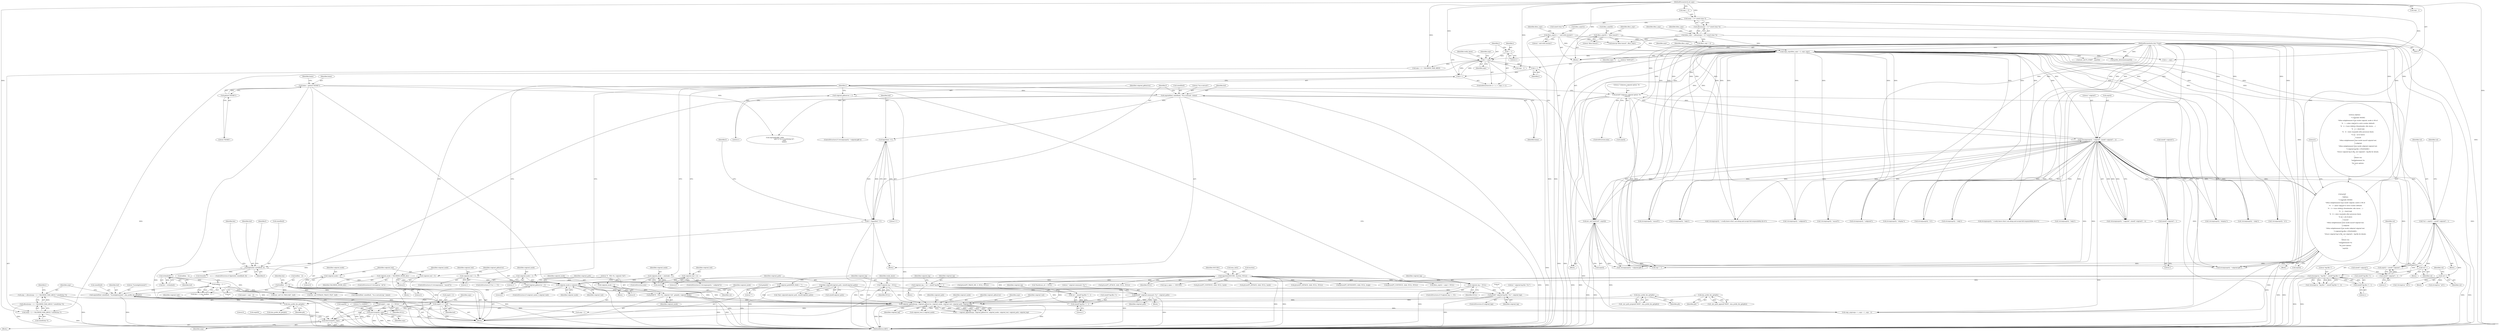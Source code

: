 digraph "0_enlightment_bb4a21e98656fe2c7d98ba2163e6defe9a630e2b@API" {
"1000619" [label="(Call,execv(args[0], args))"];
"1000587" [label="(Call,args[i++] = buf)"];
"1000523" [label="(Call,buf[len - 1] == '\n')"];
"1000516" [label="(Call,strlen(buf))"];
"1000507" [label="(Call,fgets(buf, sizeof(buf), f))"];
"1000498" [label="(Call,f = fopen(buf, \"r\"))"];
"1000500" [label="(Call,fopen(buf, \"r\"))"];
"1000492" [label="(Call,snprintf(buf, sizeof(buf), \"%s/.e-mtrack\", home))"];
"1000484" [label="(Call,home = getenv(\"HOME\"))"];
"1000486" [label="(Call,getenv(\"HOME\"))"];
"1000531" [label="(Call,buf[len - 1] = 0)"];
"1000560" [label="(Call,snprintf(buf, sizeof(buf), \"%s/enlightenment\", eina_prefix_bin_get(pfx)))"];
"1000565" [label="(Call,eina_prefix_bin_get(pfx))"];
"1000448" [label="(Call,eina_prefix_bin_get(pfx))"];
"1000443" [label="(Call,eina_prefix_bin_get(pfx))"];
"1000580" [label="(Call,valgrind_append(args, valgrind_gdbserver, valgrind_mode, valgrind_tool, valgrind_path, valgrind_log))"];
"1000567" [label="(Call,args = alloca((argc + 2 + VALGRIND_MAX_ARGS) * sizeof(char *)))"];
"1000569" [label="(Call,alloca((argc + 2 + VALGRIND_MAX_ARGS) * sizeof(char *)))"];
"1000570" [label="(Call,(argc + 2 + VALGRIND_MAX_ARGS) * sizeof(char *))"];
"1000249" [label="(Call,i < argc)"];
"1000252" [label="(Call,i++)"];
"1000369" [label="(Call,i++)"];
"1000246" [label="(Call,i = 1)"];
"1000118" [label="(MethodParameterIn,int argc)"];
"1000220" [label="(Call,copy_args(dbus_argv + 2, argv, argc))"];
"1000215" [label="(Call,dbus_argv[1] = \"--exit-with-session\")"];
"1000210" [label="(Call,dbus_argv[0] = \"dbus-launch\")"];
"1000201" [label="(Call,dbus_argv = alloca((argc + 3) * sizeof (char *)))"];
"1000203" [label="(Call,alloca((argc + 3) * sizeof (char *)))"];
"1000204" [label="(Call,(argc + 3) * sizeof (char *))"];
"1000119" [label="(MethodParameterIn,char **argv)"];
"1000131" [label="(Call,valgrind_gdbserver = 0)"];
"1000262" [label="(Call,valgrind_gdbserver = 1)"];
"1000467" [label="(Call,printf(\"E - PID=%i, valgrind=%d\", getpid(), valgrind_mode))"];
"1000464" [label="(Call,valgrind_mode = 0)"];
"1000451" [label="(Call,valgrind_mode || valgrind_tool)"];
"1000350" [label="(Call,valgrind_mode = atoi(val))"];
"1000352" [label="(Call,atoi(val))"];
"1000339" [label="(Call,val++)"];
"1000279" [label="(Call,*val = argv[i] + sizeof(\"-valgrind\") - 1)"];
"1000268" [label="(Call,strncmp(argv[i], \"-valgrind\", sizeof(\"-valgrind\") - 1))"];
"1000355" [label="(Call,printf(\"Unknown valgrind option: %s\n\", argv[i]))"];
"1000421" [label="(Call,printf\n             (\n               \"Options:\n\"\n               \"\t-valgrind[=MODE]\n\"\n               \"\t\tRun enlightenment from inside valgrind, mode is OR of:\n\"\n               \"\t\t   1 = plain valgrind to catch crashes (default)\n\"\n               \"\t\t   2 = trace children (thumbnailer, efm slaves, ...)\n\"\n               \"\t\t   4 = check leak\n\"\n               \"\t\t   8 = show reachable after processes finish.\n\"\n               \"\t\t all = all of above\n\"\n               \"\t-massif\n\"\n               \"\t\tRun enlightenment from inside massif valgrind tool.\n\"\n               \"\t-callgrind\n\"\n               \"\t\tRun enlightenment from inside callgrind valgrind tool.\n\"\n               \"\t-valgrind-log-file=<FILENAME>\n\"\n               \"\t\tSave valgrind log to file, see valgrind's --log-file for details.\n\"\n               \"\n\"\n               \"Please run:\n\"\n               \"\tenlightenment %s\n\"\n               \"for more options.\n\",\n               argv[i]))"];
"1000371" [label="(Call,env_set(\"DISPLAY\", argv[i]))"];
"1000273" [label="(Call,sizeof(\"-valgrind\") - 1)"];
"1000285" [label="(Call,sizeof(\"-valgrind\") - 1)"];
"1000346" [label="(Call,valgrind_mode = VALGRIND_MODE_ALL)"];
"1000294" [label="(Call,valgrind_mode = 1)"];
"1000123" [label="(Call,valgrind_mode = 0)"];
"1000395" [label="(Call,valgrind_tool = 2)"];
"1000127" [label="(Call,valgrind_tool = 0)"];
"1000384" [label="(Call,valgrind_tool = 1)"];
"1000138" [label="(Call,valgrind_path[PATH_MAX] = \"\")"];
"1000474" [label="(Call,printf(\" valgrind-command='%s'\", valgrind_path))"];
"1000457" [label="(Call,find_valgrind(valgrind_path, sizeof(valgrind_path)))"];
"1000329" [label="(Call,valgrind_log = NULL)"];
"1000185" [label="(Call,sigaction(SIGUSR1, &action, NULL))"];
"1000142" [label="(Call,*valgrind_log = NULL)"];
"1000479" [label="(Call,printf(\" valgrind-log-file='%s'\", valgrind_log))"];
"1000316" [label="(Call,valgrind_log = val + sizeof(\"log-file=\") - 1)"];
"1000308" [label="(Call,strncmp(val, \"log-file=\", sizeof(\"log-file=\") - 1))"];
"1000304" [label="(Call,val++)"];
"1000311" [label="(Call,sizeof(\"log-file=\") - 1)"];
"1000320" [label="(Call,sizeof(\"log-file=\") - 1)"];
"1000603" [label="(Call,args[i + argc - 1] = NULL)"];
"1000664" [label="(Call,execv(args[0], args))"];
"1000587" [label="(Call,args[i++] = buf)"];
"1000451" [label="(Call,valgrind_mode || valgrind_tool)"];
"1000670" [label="(Literal,0)"];
"1000430" [label="(Call,!strcmp(argv[i], \"-i-really-know-what-i-am-doing-and-accept-full-responsibility-for-it\"))"];
"1000604" [label="(Call,args[i + argc - 1])"];
"1000431" [label="(Call,strcmp(argv[i], \"-i-really-know-what-i-am-doing-and-accept-full-responsibility-for-it\"))"];
"1000139" [label="(Identifier,valgrind_path)"];
"1000614" [label="(Identifier,valgrind_tool)"];
"1000665" [label="(Call,args[0])"];
"1000496" [label="(Literal,\"%s/.e-mtrack\")"];
"1000492" [label="(Call,snprintf(buf, sizeof(buf), \"%s/.e-mtrack\", home))"];
"1000448" [label="(Call,eina_prefix_bin_get(pfx))"];
"1000348" [label="(Identifier,VALGRIND_MODE_ALL)"];
"1000295" [label="(Identifier,valgrind_mode)"];
"1000588" [label="(Call,args[i++])"];
"1000611" [label="(Identifier,NULL)"];
"1000593" [label="(Call,copy_args(args + i, argv + 1, argc - 1))"];
"1000377" [label="(ControlStructure,if (!strcmp(argv[i], \"-massif\")))"];
"1000497" [label="(Identifier,home)"];
"1000464" [label="(Call,valgrind_mode = 0)"];
"1000222" [label="(Identifier,dbus_argv)"];
"1000310" [label="(Literal,\"log-file=\")"];
"1000320" [label="(Call,sizeof(\"log-file=\") - 1)"];
"1000372" [label="(Literal,\"DISPLAY\")"];
"1000493" [label="(Identifier,buf)"];
"1000133" [label="(Literal,0)"];
"1000216" [label="(Call,dbus_argv[1])"];
"1000273" [label="(Call,sizeof(\"-valgrind\") - 1)"];
"1000341" [label="(ControlStructure,if (!strcmp(val, \"all\")))"];
"1000396" [label="(Identifier,valgrind_tool)"];
"1000456" [label="(Call,!find_valgrind(valgrind_path, sizeof(valgrind_path)))"];
"1000318" [label="(Call,val + sizeof(\"log-file=\") - 1)"];
"1000128" [label="(Identifier,valgrind_tool)"];
"1000132" [label="(Identifier,valgrind_gdbserver)"];
"1000269" [label="(Call,argv[i])"];
"1000315" [label="(Block,)"];
"1000187" [label="(Call,&action)"];
"1000307" [label="(Call,!strncmp(val, \"log-file=\", sizeof(\"log-file=\") - 1))"];
"1000316" [label="(Call,valgrind_log = val + sizeof(\"log-file=\") - 1)"];
"1000401" [label="(Call,!strcmp(argv[i], \"-h\"))"];
"1000707" [label="(Call,ptrace(PT_CONTINUE, child, NULL, NULL))"];
"1000226" [label="(Call,dbus_argv[2 + argc] = NULL)"];
"1000225" [label="(Identifier,argc)"];
"1000461" [label="(Block,)"];
"1000659" [label="(Call,ptrace(PT_TRACE_ME, 0, NULL, NULL))"];
"1000321" [label="(Call,sizeof(\"log-file=\"))"];
"1000329" [label="(Call,valgrind_log = NULL)"];
"1000220" [label="(Call,copy_args(dbus_argv + 2, argv, argc))"];
"1000214" [label="(Literal,\"dbus-launch\")"];
"1000120" [label="(Block,)"];
"1000356" [label="(Literal,\"Unknown valgrind option: %s\n\")"];
"1000597" [label="(Call,argv + 1)"];
"1000397" [label="(Literal,2)"];
"1000354" [label="(ControlStructure,else)"];
"1000323" [label="(Literal,1)"];
"1000579" [label="(Identifier,i)"];
"1000421" [label="(Call,printf\n             (\n               \"Options:\n\"\n               \"\t-valgrind[=MODE]\n\"\n               \"\t\tRun enlightenment from inside valgrind, mode is OR of:\n\"\n               \"\t\t   1 = plain valgrind to catch crashes (default)\n\"\n               \"\t\t   2 = trace children (thumbnailer, efm slaves, ...)\n\"\n               \"\t\t   4 = check leak\n\"\n               \"\t\t   8 = show reachable after processes finish.\n\"\n               \"\t\t all = all of above\n\"\n               \"\t-massif\n\"\n               \"\t\tRun enlightenment from inside massif valgrind tool.\n\"\n               \"\t-callgrind\n\"\n               \"\t\tRun enlightenment from inside callgrind valgrind tool.\n\"\n               \"\t-valgrind-log-file=<FILENAME>\n\"\n               \"\t\tSave valgrind log to file, see valgrind's --log-file for details.\n\"\n               \"\n\"\n               \"Please run:\n\"\n               \"\tenlightenment %s\n\"\n               \"for more options.\n\",\n               argv[i]))"];
"1000378" [label="(Call,!strcmp(argv[i], \"-massif\"))"];
"1000582" [label="(Identifier,valgrind_gdbserver)"];
"1000514" [label="(Call,len = strlen(buf))"];
"1000586" [label="(Identifier,valgrind_log)"];
"1000280" [label="(Identifier,val)"];
"1000267" [label="(Call,!strncmp(argv[i], \"-valgrind\", sizeof(\"-valgrind\") - 1))"];
"1000308" [label="(Call,strncmp(val, \"log-file=\", sizeof(\"log-file=\") - 1))"];
"1000477" [label="(ControlStructure,if (valgrind_log))"];
"1000907" [label="(Call,eina_prefix_lib_get(pfx))"];
"1000530" [label="(Block,)"];
"1000330" [label="(Identifier,valgrind_log)"];
"1000119" [label="(MethodParameterIn,char **argv)"];
"1000186" [label="(Identifier,SIGUSR1)"];
"1000581" [label="(Identifier,args)"];
"1000613" [label="(Call,valgrind_tool || valgrind_mode)"];
"1000468" [label="(Literal,\"E - PID=%i, valgrind=%d\")"];
"1000469" [label="(Call,getpid())"];
"1000453" [label="(Identifier,valgrind_tool)"];
"1000490" [label="(Block,)"];
"1000483" [label="(Literal,'\n')"];
"1000215" [label="(Call,dbus_argv[1] = \"--exit-with-session\")"];
"1000481" [label="(Identifier,valgrind_log)"];
"1000484" [label="(Call,home = getenv(\"HOME\"))"];
"1000363" [label="(Call,strcmp(argv[i], \"-display\"))"];
"1000539" [label="(Identifier,len)"];
"1000517" [label="(Identifier,buf)"];
"1000402" [label="(Call,strcmp(argv[i], \"-h\"))"];
"1000384" [label="(Call,valgrind_tool = 1)"];
"1000208" [label="(Call,sizeof (char *))"];
"1000565" [label="(Call,eina_prefix_bin_get(pfx))"];
"1000349" [label="(ControlStructure,else)"];
"1000519" [label="(Call,(len > 1) && (buf[len - 1] == '\n'))"];
"1000498" [label="(Call,f = fopen(buf, \"r\"))"];
"1000564" [label="(Literal,\"%s/enlightenment\")"];
"1000236" [label="(Call,prefix_determine(argv[0]))"];
"1000388" [label="(ControlStructure,if (!strcmp(argv[i], \"-callgrind\")))"];
"1000475" [label="(Literal,\" valgrind-command='%s'\")"];
"1000516" [label="(Call,strlen(buf))"];
"1000253" [label="(Identifier,i)"];
"1000664" [label="(Call,execv(args[0], args))"];
"1000251" [label="(Identifier,argc)"];
"1000272" [label="(Literal,\"-valgrind\")"];
"1000314" [label="(Literal,1)"];
"1000757" [label="(Call,*backtrace_str = NULL)"];
"1000268" [label="(Call,strncmp(argv[i], \"-valgrind\", sizeof(\"-valgrind\") - 1))"];
"1000264" [label="(Literal,1)"];
"1000309" [label="(Identifier,val)"];
"1000262" [label="(Call,valgrind_gdbserver = 1)"];
"1000370" [label="(Identifier,i)"];
"1000217" [label="(Identifier,dbus_argv)"];
"1000486" [label="(Call,getenv(\"HOME\"))"];
"1000190" [label="(Call,eina_init())"];
"1000494" [label="(Call,sizeof(buf))"];
"1000289" [label="(ControlStructure,if (*val == '\0'))"];
"1000256" [label="(Call,!strcmp(argv[i], \"-valgrind-gdb\"))"];
"1000443" [label="(Call,eina_prefix_bin_get(pfx))"];
"1000304" [label="(Call,val++)"];
"1000286" [label="(Call,sizeof(\"-valgrind\"))"];
"1000504" [label="(Identifier,f)"];
"1000623" [label="(Identifier,args)"];
"1000408" [label="(Call,!strcmp(argv[i], \"-help\"))"];
"1000201" [label="(Call,dbus_argv = alloca((argc + 3) * sizeof (char *)))"];
"1000626" [label="(Literal,\"E_CSERVE\")"];
"1000353" [label="(Identifier,val)"];
"1000385" [label="(Identifier,valgrind_tool)"];
"1000303" [label="(Block,)"];
"1000472" [label="(Identifier,valgrind_mode)"];
"1000140" [label="(Literal,\"\")"];
"1000285" [label="(Call,sizeof(\"-valgrind\") - 1)"];
"1000257" [label="(Call,strcmp(argv[i], \"-valgrind-gdb\"))"];
"1000250" [label="(Identifier,i)"];
"1000368" [label="(Block,)"];
"1000189" [label="(Identifier,NULL)"];
"1000457" [label="(Call,find_valgrind(valgrind_path, sizeof(valgrind_path)))"];
"1000249" [label="(Call,i < argc)"];
"1000608" [label="(Call,argc - 1)"];
"1000212" [label="(Identifier,dbus_argv)"];
"1000352" [label="(Call,atoi(val))"];
"1000357" [label="(Call,argv[i])"];
"1000584" [label="(Identifier,valgrind_tool)"];
"1000594" [label="(Call,args + i)"];
"1000571" [label="(Call,argc + 2 + VALGRIND_MAX_ARGS)"];
"1000620" [label="(Call,args[0])"];
"1000281" [label="(Call,argv[i] + sizeof(\"-valgrind\") - 1)"];
"1000500" [label="(Call,fopen(buf, \"r\"))"];
"1000221" [label="(Call,dbus_argv + 2)"];
"1000476" [label="(Identifier,valgrind_path)"];
"1000276" [label="(Literal,1)"];
"1000395" [label="(Call,valgrind_tool = 2)"];
"1000124" [label="(Identifier,valgrind_mode)"];
"1000685" [label="(Call,ptrace(PT_ATTACH, child, NULL, NULL))"];
"1000229" [label="(Call,2 + argc)"];
"1000327" [label="(Identifier,valgrind_log)"];
"1000507" [label="(Call,fgets(buf, sizeof(buf), f))"];
"1000255" [label="(ControlStructure,if (!strcmp(argv[i], \"-valgrind-gdb\")))"];
"1000346" [label="(Call,valgrind_mode = VALGRIND_MODE_ALL)"];
"1000467" [label="(Call,printf(\"E - PID=%i, valgrind=%d\", getpid(), valgrind_mode))"];
"1000595" [label="(Identifier,args)"];
"1000123" [label="(Call,valgrind_mode = 0)"];
"1000277" [label="(Block,)"];
"1000420" [label="(Block,)"];
"1000449" [label="(Identifier,pfx)"];
"1000511" [label="(Identifier,f)"];
"1000210" [label="(Call,dbus_argv[0] = \"dbus-launch\")"];
"1000233" [label="(Call,execvp(\"dbus-launch\", dbus_argv))"];
"1000569" [label="(Call,alloca((argc + 2 + VALGRIND_MAX_ARGS) * sizeof(char *)))"];
"1000450" [label="(ControlStructure,if (valgrind_mode || valgrind_tool))"];
"1000131" [label="(Call,valgrind_gdbserver = 0)"];
"1000219" [label="(Literal,\"--exit-with-session\")"];
"1000549" [label="(Call,snprintf(buf, sizeof(buf), \"%s/.e-mtrack.log\", home))"];
"1000274" [label="(Call,sizeof(\"-valgrind\"))"];
"1000567" [label="(Call,args = alloca((argc + 2 + VALGRIND_MAX_ARGS) * sizeof(char *)))"];
"1000362" [label="(Call,!strcmp(argv[i], \"-display\"))"];
"1000246" [label="(Call,i = 1)"];
"1000560" [label="(Call,snprintf(buf, sizeof(buf), \"%s/enlightenment\", eina_prefix_bin_get(pfx)))"];
"1000202" [label="(Identifier,dbus_argv)"];
"1000369" [label="(Call,i++)"];
"1000427" [label="(Literal,0)"];
"1000347" [label="(Identifier,valgrind_mode)"];
"1000509" [label="(Call,sizeof(buf))"];
"1000444" [label="(Identifier,pfx)"];
"1000540" [label="(Call,env_set(\"LD_PRELOAD\", buf))"];
"1000305" [label="(Identifier,val)"];
"1000379" [label="(Call,strcmp(argv[i], \"-massif\"))"];
"1000338" [label="(Block,)"];
"1000414" [label="(Call,!strcmp(argv[i], \"--help\"))"];
"1000343" [label="(Call,strcmp(val, \"all\"))"];
"1000371" [label="(Call,env_set(\"DISPLAY\", argv[i]))"];
"1000655" [label="(Block,)"];
"1000350" [label="(Call,valgrind_mode = atoi(val))"];
"1000489" [label="(Identifier,home)"];
"1000355" [label="(Call,printf(\"Unknown valgrind option: %s\n\", argv[i]))"];
"1000373" [label="(Call,argv[i])"];
"1000125" [label="(Literal,0)"];
"1000479" [label="(Call,printf(\" valgrind-log-file='%s'\", valgrind_log))"];
"1000245" [label="(ControlStructure,for (i = 1; i < argc; i++))"];
"1000502" [label="(Literal,\"r\")"];
"1000515" [label="(Identifier,len)"];
"1000600" [label="(Call,argc - 1)"];
"1000531" [label="(Call,buf[len - 1] = 0)"];
"1000224" [label="(Identifier,argv)"];
"1000576" [label="(Call,sizeof(char *))"];
"1000532" [label="(Call,buf[len - 1])"];
"1000143" [label="(Identifier,valgrind_log)"];
"1000144" [label="(Identifier,NULL)"];
"1000317" [label="(Identifier,valgrind_log)"];
"1000508" [label="(Identifier,buf)"];
"1000459" [label="(Call,sizeof(valgrind_path))"];
"1000794" [label="(Call,sig.si_signo == SIGUSR1)"];
"1000390" [label="(Call,strcmp(argv[i], \"-callgrind\"))"];
"1000351" [label="(Identifier,valgrind_mode)"];
"1000473" [label="(Block,)"];
"1000480" [label="(Literal,\" valgrind-log-file='%s'\")"];
"1000561" [label="(Identifier,buf)"];
"1000204" [label="(Call,(argc + 3) * sizeof (char *))"];
"1000247" [label="(Identifier,i)"];
"1000847" [label="(Call,ptrace(PT_CONTINUE, child, NULL, back))"];
"1000474" [label="(Call,printf(\" valgrind-command='%s'\", valgrind_path))"];
"1000501" [label="(Identifier,buf)"];
"1000138" [label="(Call,valgrind_path[PATH_MAX] = \"\")"];
"1000470" [label="(Identifier,valgrind_mode)"];
"1000578" [label="(Call,i = valgrind_append(args, valgrind_gdbserver, valgrind_mode, valgrind_tool, valgrind_path, valgrind_log))"];
"1000340" [label="(Identifier,val)"];
"1000127" [label="(Call,valgrind_tool = 0)"];
"1000580" [label="(Call,valgrind_append(args, valgrind_gdbserver, valgrind_mode, valgrind_tool, valgrind_path, valgrind_log))"];
"1000446" [label="(Call,_env_path_prepend(\"PATH\", eina_prefix_bin_get(pfx)))"];
"1000203" [label="(Call,alloca((argc + 3) * sizeof (char *)))"];
"1000185" [label="(Call,sigaction(SIGUSR1, &action, NULL))"];
"1000294" [label="(Call,valgrind_mode = 1)"];
"1000423" [label="(Call,argv[i])"];
"1000668" [label="(Identifier,args)"];
"1000487" [label="(Literal,\"HOME\")"];
"1000248" [label="(Literal,1)"];
"1000263" [label="(Identifier,valgrind_gdbserver)"];
"1000344" [label="(Identifier,val)"];
"1000292" [label="(Identifier,val)"];
"1000240" [label="(Call,env_set(\"E_START\", argv[0]))"];
"1000422" [label="(Literal,\"Options:\n\"\n               \"\t-valgrind[=MODE]\n\"\n               \"\t\tRun enlightenment from inside valgrind, mode is OR of:\n\"\n               \"\t\t   1 = plain valgrind to catch crashes (default)\n\"\n               \"\t\t   2 = trace children (thumbnailer, efm slaves, ...)\n\"\n               \"\t\t   4 = check leak\n\"\n               \"\t\t   8 = show reachable after processes finish.\n\"\n               \"\t\t all = all of above\n\"\n               \"\t-massif\n\"\n               \"\t\tRun enlightenment from inside massif valgrind tool.\n\"\n               \"\t-callgrind\n\"\n               \"\t\tRun enlightenment from inside callgrind valgrind tool.\n\"\n               \"\t-valgrind-log-file=<FILENAME>\n\"\n               \"\t\tSave valgrind log to file, see valgrind's --log-file for details.\n\"\n               \"\n\"\n               \"Please run:\n\"\n               \"\tenlightenment %s\n\"\n               \"for more options.\n\")"];
"1000555" [label="(Call,env_set(\"MTRACK_TRACE_FILE\", buf))"];
"1000524" [label="(Call,buf[len - 1])"];
"1000415" [label="(Call,strcmp(argv[i], \"--help\"))"];
"1000619" [label="(Call,execv(args[0], args))"];
"1000466" [label="(Literal,0)"];
"1000324" [label="(ControlStructure,if (*valgrind_log == '\0'))"];
"1000867" [label="(Call,snprintf(buffer, 4096,\n                                          \"gdb %i %s/.e-crashdump.txt\",\n                                           child,\n                                           home))"];
"1000499" [label="(Identifier,f)"];
"1000585" [label="(Identifier,valgrind_path)"];
"1000312" [label="(Call,sizeof(\"log-file=\"))"];
"1000523" [label="(Call,buf[len - 1] == '\n')"];
"1000296" [label="(Literal,1)"];
"1000339" [label="(Call,val++)"];
"1000856" [label="(Call,ptrace(PT_DETACH, child, NULL, back))"];
"1000118" [label="(MethodParameterIn,int argc)"];
"1000342" [label="(Call,!strcmp(val, \"all\"))"];
"1000199" [label="(Block,)"];
"1000478" [label="(Identifier,valgrind_log)"];
"1000409" [label="(Call,strcmp(argv[i], \"-help\"))"];
"1000987" [label="(Call,ptrace(PT_DETACH, child, NULL, NULL))"];
"1000331" [label="(Identifier,NULL)"];
"1000771" [label="(Call,ptrace(PT_GETSIGINFO, child, NULL, &sig))"];
"1000228" [label="(Identifier,dbus_argv)"];
"1000506" [label="(ControlStructure,if (fgets(buf, sizeof(buf), f)))"];
"1000142" [label="(Call,*valgrind_log = NULL)"];
"1001056" [label="(MethodReturn,RET)"];
"1000279" [label="(Call,*val = argv[i] + sizeof(\"-valgrind\") - 1)"];
"1000558" [label="(Call,fclose(f))"];
"1000583" [label="(Identifier,valgrind_mode)"];
"1000570" [label="(Call,(argc + 2 + VALGRIND_MAX_ARGS) * sizeof(char *))"];
"1000205" [label="(Call,argc + 3)"];
"1000252" [label="(Call,i++)"];
"1000440" [label="(Identifier,really_know)"];
"1000129" [label="(Literal,0)"];
"1000458" [label="(Identifier,valgrind_path)"];
"1000211" [label="(Call,dbus_argv[0])"];
"1000386" [label="(Literal,1)"];
"1000311" [label="(Call,sizeof(\"log-file=\") - 1)"];
"1000562" [label="(Call,sizeof(buf))"];
"1000259" [label="(Identifier,argv)"];
"1000529" [label="(Literal,'\n')"];
"1000568" [label="(Identifier,args)"];
"1000147" [label="(Identifier,really_know)"];
"1000288" [label="(Literal,1)"];
"1000465" [label="(Identifier,valgrind_mode)"];
"1000441" [label="(Call,_env_path_append(\"PATH\", eina_prefix_bin_get(pfx)))"];
"1000452" [label="(Identifier,valgrind_mode)"];
"1000592" [label="(Identifier,buf)"];
"1000389" [label="(Call,!strcmp(argv[i], \"-callgrind\"))"];
"1000566" [label="(Identifier,pfx)"];
"1000485" [label="(Identifier,home)"];
"1000603" [label="(Call,args[i + argc - 1] = NULL)"];
"1000559" [label="(Identifier,f)"];
"1000537" [label="(Literal,0)"];
"1000619" -> "1000120"  [label="AST: "];
"1000619" -> "1000623"  [label="CFG: "];
"1000620" -> "1000619"  [label="AST: "];
"1000623" -> "1000619"  [label="AST: "];
"1000626" -> "1000619"  [label="CFG: "];
"1000619" -> "1001056"  [label="DDG: "];
"1000619" -> "1001056"  [label="DDG: "];
"1000619" -> "1001056"  [label="DDG: "];
"1000587" -> "1000619"  [label="DDG: "];
"1000580" -> "1000619"  [label="DDG: "];
"1000603" -> "1000619"  [label="DDG: "];
"1000619" -> "1000664"  [label="DDG: "];
"1000619" -> "1000664"  [label="DDG: "];
"1000587" -> "1000120"  [label="AST: "];
"1000587" -> "1000592"  [label="CFG: "];
"1000588" -> "1000587"  [label="AST: "];
"1000592" -> "1000587"  [label="AST: "];
"1000595" -> "1000587"  [label="CFG: "];
"1000587" -> "1001056"  [label="DDG: "];
"1000587" -> "1001056"  [label="DDG: "];
"1000523" -> "1000587"  [label="DDG: "];
"1000531" -> "1000587"  [label="DDG: "];
"1000560" -> "1000587"  [label="DDG: "];
"1000587" -> "1000593"  [label="DDG: "];
"1000587" -> "1000594"  [label="DDG: "];
"1000587" -> "1000664"  [label="DDG: "];
"1000523" -> "1000519"  [label="AST: "];
"1000523" -> "1000529"  [label="CFG: "];
"1000524" -> "1000523"  [label="AST: "];
"1000529" -> "1000523"  [label="AST: "];
"1000519" -> "1000523"  [label="CFG: "];
"1000523" -> "1001056"  [label="DDG: "];
"1000523" -> "1000519"  [label="DDG: "];
"1000523" -> "1000519"  [label="DDG: "];
"1000516" -> "1000523"  [label="DDG: "];
"1000523" -> "1000540"  [label="DDG: "];
"1000523" -> "1000549"  [label="DDG: "];
"1000523" -> "1000555"  [label="DDG: "];
"1000523" -> "1000560"  [label="DDG: "];
"1000516" -> "1000514"  [label="AST: "];
"1000516" -> "1000517"  [label="CFG: "];
"1000517" -> "1000516"  [label="AST: "];
"1000514" -> "1000516"  [label="CFG: "];
"1000516" -> "1000514"  [label="DDG: "];
"1000507" -> "1000516"  [label="DDG: "];
"1000516" -> "1000540"  [label="DDG: "];
"1000507" -> "1000506"  [label="AST: "];
"1000507" -> "1000511"  [label="CFG: "];
"1000508" -> "1000507"  [label="AST: "];
"1000509" -> "1000507"  [label="AST: "];
"1000511" -> "1000507"  [label="AST: "];
"1000515" -> "1000507"  [label="CFG: "];
"1000559" -> "1000507"  [label="CFG: "];
"1000507" -> "1001056"  [label="DDG: "];
"1000498" -> "1000507"  [label="DDG: "];
"1000507" -> "1000558"  [label="DDG: "];
"1000498" -> "1000490"  [label="AST: "];
"1000498" -> "1000500"  [label="CFG: "];
"1000499" -> "1000498"  [label="AST: "];
"1000500" -> "1000498"  [label="AST: "];
"1000504" -> "1000498"  [label="CFG: "];
"1000498" -> "1001056"  [label="DDG: "];
"1000498" -> "1001056"  [label="DDG: "];
"1000500" -> "1000498"  [label="DDG: "];
"1000500" -> "1000498"  [label="DDG: "];
"1000500" -> "1000502"  [label="CFG: "];
"1000501" -> "1000500"  [label="AST: "];
"1000502" -> "1000500"  [label="AST: "];
"1000492" -> "1000500"  [label="DDG: "];
"1000492" -> "1000490"  [label="AST: "];
"1000492" -> "1000497"  [label="CFG: "];
"1000493" -> "1000492"  [label="AST: "];
"1000494" -> "1000492"  [label="AST: "];
"1000496" -> "1000492"  [label="AST: "];
"1000497" -> "1000492"  [label="AST: "];
"1000499" -> "1000492"  [label="CFG: "];
"1000492" -> "1001056"  [label="DDG: "];
"1000492" -> "1001056"  [label="DDG: "];
"1000484" -> "1000492"  [label="DDG: "];
"1000492" -> "1000549"  [label="DDG: "];
"1000492" -> "1000867"  [label="DDG: "];
"1000484" -> "1000120"  [label="AST: "];
"1000484" -> "1000486"  [label="CFG: "];
"1000485" -> "1000484"  [label="AST: "];
"1000486" -> "1000484"  [label="AST: "];
"1000489" -> "1000484"  [label="CFG: "];
"1000484" -> "1001056"  [label="DDG: "];
"1000484" -> "1001056"  [label="DDG: "];
"1000486" -> "1000484"  [label="DDG: "];
"1000484" -> "1000867"  [label="DDG: "];
"1000486" -> "1000487"  [label="CFG: "];
"1000487" -> "1000486"  [label="AST: "];
"1000531" -> "1000530"  [label="AST: "];
"1000531" -> "1000537"  [label="CFG: "];
"1000532" -> "1000531"  [label="AST: "];
"1000537" -> "1000531"  [label="AST: "];
"1000539" -> "1000531"  [label="CFG: "];
"1000531" -> "1001056"  [label="DDG: "];
"1000531" -> "1000540"  [label="DDG: "];
"1000531" -> "1000549"  [label="DDG: "];
"1000531" -> "1000555"  [label="DDG: "];
"1000531" -> "1000560"  [label="DDG: "];
"1000560" -> "1000120"  [label="AST: "];
"1000560" -> "1000565"  [label="CFG: "];
"1000561" -> "1000560"  [label="AST: "];
"1000562" -> "1000560"  [label="AST: "];
"1000564" -> "1000560"  [label="AST: "];
"1000565" -> "1000560"  [label="AST: "];
"1000568" -> "1000560"  [label="CFG: "];
"1000560" -> "1001056"  [label="DDG: "];
"1000560" -> "1001056"  [label="DDG: "];
"1000565" -> "1000560"  [label="DDG: "];
"1000565" -> "1000566"  [label="CFG: "];
"1000566" -> "1000565"  [label="AST: "];
"1000565" -> "1001056"  [label="DDG: "];
"1000448" -> "1000565"  [label="DDG: "];
"1000443" -> "1000565"  [label="DDG: "];
"1000565" -> "1000907"  [label="DDG: "];
"1000448" -> "1000446"  [label="AST: "];
"1000448" -> "1000449"  [label="CFG: "];
"1000449" -> "1000448"  [label="AST: "];
"1000446" -> "1000448"  [label="CFG: "];
"1000448" -> "1000446"  [label="DDG: "];
"1000443" -> "1000441"  [label="AST: "];
"1000443" -> "1000444"  [label="CFG: "];
"1000444" -> "1000443"  [label="AST: "];
"1000441" -> "1000443"  [label="CFG: "];
"1000443" -> "1000441"  [label="DDG: "];
"1000580" -> "1000578"  [label="AST: "];
"1000580" -> "1000586"  [label="CFG: "];
"1000581" -> "1000580"  [label="AST: "];
"1000582" -> "1000580"  [label="AST: "];
"1000583" -> "1000580"  [label="AST: "];
"1000584" -> "1000580"  [label="AST: "];
"1000585" -> "1000580"  [label="AST: "];
"1000586" -> "1000580"  [label="AST: "];
"1000578" -> "1000580"  [label="CFG: "];
"1000580" -> "1001056"  [label="DDG: "];
"1000580" -> "1001056"  [label="DDG: "];
"1000580" -> "1001056"  [label="DDG: "];
"1000580" -> "1000578"  [label="DDG: "];
"1000580" -> "1000578"  [label="DDG: "];
"1000580" -> "1000578"  [label="DDG: "];
"1000580" -> "1000578"  [label="DDG: "];
"1000580" -> "1000578"  [label="DDG: "];
"1000580" -> "1000578"  [label="DDG: "];
"1000567" -> "1000580"  [label="DDG: "];
"1000131" -> "1000580"  [label="DDG: "];
"1000262" -> "1000580"  [label="DDG: "];
"1000467" -> "1000580"  [label="DDG: "];
"1000451" -> "1000580"  [label="DDG: "];
"1000138" -> "1000580"  [label="DDG: "];
"1000474" -> "1000580"  [label="DDG: "];
"1000457" -> "1000580"  [label="DDG: "];
"1000329" -> "1000580"  [label="DDG: "];
"1000142" -> "1000580"  [label="DDG: "];
"1000479" -> "1000580"  [label="DDG: "];
"1000316" -> "1000580"  [label="DDG: "];
"1000580" -> "1000593"  [label="DDG: "];
"1000580" -> "1000594"  [label="DDG: "];
"1000580" -> "1000613"  [label="DDG: "];
"1000580" -> "1000613"  [label="DDG: "];
"1000567" -> "1000120"  [label="AST: "];
"1000567" -> "1000569"  [label="CFG: "];
"1000568" -> "1000567"  [label="AST: "];
"1000569" -> "1000567"  [label="AST: "];
"1000579" -> "1000567"  [label="CFG: "];
"1000567" -> "1001056"  [label="DDG: "];
"1000569" -> "1000567"  [label="DDG: "];
"1000569" -> "1000570"  [label="CFG: "];
"1000570" -> "1000569"  [label="AST: "];
"1000569" -> "1001056"  [label="DDG: "];
"1000570" -> "1000569"  [label="DDG: "];
"1000570" -> "1000576"  [label="CFG: "];
"1000571" -> "1000570"  [label="AST: "];
"1000576" -> "1000570"  [label="AST: "];
"1000570" -> "1001056"  [label="DDG: "];
"1000249" -> "1000570"  [label="DDG: "];
"1000118" -> "1000570"  [label="DDG: "];
"1000249" -> "1000245"  [label="AST: "];
"1000249" -> "1000251"  [label="CFG: "];
"1000250" -> "1000249"  [label="AST: "];
"1000251" -> "1000249"  [label="AST: "];
"1000259" -> "1000249"  [label="CFG: "];
"1000440" -> "1000249"  [label="CFG: "];
"1000249" -> "1001056"  [label="DDG: "];
"1000252" -> "1000249"  [label="DDG: "];
"1000246" -> "1000249"  [label="DDG: "];
"1000118" -> "1000249"  [label="DDG: "];
"1000220" -> "1000249"  [label="DDG: "];
"1000249" -> "1000252"  [label="DDG: "];
"1000249" -> "1000369"  [label="DDG: "];
"1000249" -> "1000571"  [label="DDG: "];
"1000249" -> "1000600"  [label="DDG: "];
"1000252" -> "1000245"  [label="AST: "];
"1000252" -> "1000253"  [label="CFG: "];
"1000253" -> "1000252"  [label="AST: "];
"1000250" -> "1000252"  [label="CFG: "];
"1000369" -> "1000252"  [label="DDG: "];
"1000369" -> "1000368"  [label="AST: "];
"1000369" -> "1000370"  [label="CFG: "];
"1000370" -> "1000369"  [label="AST: "];
"1000372" -> "1000369"  [label="CFG: "];
"1000246" -> "1000245"  [label="AST: "];
"1000246" -> "1000248"  [label="CFG: "];
"1000247" -> "1000246"  [label="AST: "];
"1000248" -> "1000246"  [label="AST: "];
"1000250" -> "1000246"  [label="CFG: "];
"1000118" -> "1000117"  [label="AST: "];
"1000118" -> "1001056"  [label="DDG: "];
"1000118" -> "1000204"  [label="DDG: "];
"1000118" -> "1000205"  [label="DDG: "];
"1000118" -> "1000220"  [label="DDG: "];
"1000118" -> "1000229"  [label="DDG: "];
"1000118" -> "1000571"  [label="DDG: "];
"1000118" -> "1000600"  [label="DDG: "];
"1000118" -> "1000608"  [label="DDG: "];
"1000220" -> "1000199"  [label="AST: "];
"1000220" -> "1000225"  [label="CFG: "];
"1000221" -> "1000220"  [label="AST: "];
"1000224" -> "1000220"  [label="AST: "];
"1000225" -> "1000220"  [label="AST: "];
"1000228" -> "1000220"  [label="CFG: "];
"1000220" -> "1001056"  [label="DDG: "];
"1000220" -> "1001056"  [label="DDG: "];
"1000215" -> "1000220"  [label="DDG: "];
"1000210" -> "1000220"  [label="DDG: "];
"1000201" -> "1000220"  [label="DDG: "];
"1000119" -> "1000220"  [label="DDG: "];
"1000220" -> "1000229"  [label="DDG: "];
"1000220" -> "1000236"  [label="DDG: "];
"1000220" -> "1000240"  [label="DDG: "];
"1000220" -> "1000256"  [label="DDG: "];
"1000220" -> "1000257"  [label="DDG: "];
"1000220" -> "1000268"  [label="DDG: "];
"1000220" -> "1000279"  [label="DDG: "];
"1000220" -> "1000281"  [label="DDG: "];
"1000220" -> "1000355"  [label="DDG: "];
"1000220" -> "1000362"  [label="DDG: "];
"1000220" -> "1000363"  [label="DDG: "];
"1000220" -> "1000371"  [label="DDG: "];
"1000220" -> "1000378"  [label="DDG: "];
"1000220" -> "1000379"  [label="DDG: "];
"1000220" -> "1000389"  [label="DDG: "];
"1000220" -> "1000390"  [label="DDG: "];
"1000220" -> "1000401"  [label="DDG: "];
"1000220" -> "1000402"  [label="DDG: "];
"1000220" -> "1000408"  [label="DDG: "];
"1000220" -> "1000409"  [label="DDG: "];
"1000220" -> "1000414"  [label="DDG: "];
"1000220" -> "1000415"  [label="DDG: "];
"1000220" -> "1000421"  [label="DDG: "];
"1000220" -> "1000430"  [label="DDG: "];
"1000220" -> "1000431"  [label="DDG: "];
"1000220" -> "1000593"  [label="DDG: "];
"1000220" -> "1000597"  [label="DDG: "];
"1000215" -> "1000199"  [label="AST: "];
"1000215" -> "1000219"  [label="CFG: "];
"1000216" -> "1000215"  [label="AST: "];
"1000219" -> "1000215"  [label="AST: "];
"1000222" -> "1000215"  [label="CFG: "];
"1000215" -> "1001056"  [label="DDG: "];
"1000215" -> "1000221"  [label="DDG: "];
"1000215" -> "1000233"  [label="DDG: "];
"1000210" -> "1000199"  [label="AST: "];
"1000210" -> "1000214"  [label="CFG: "];
"1000211" -> "1000210"  [label="AST: "];
"1000214" -> "1000210"  [label="AST: "];
"1000217" -> "1000210"  [label="CFG: "];
"1000210" -> "1001056"  [label="DDG: "];
"1000210" -> "1000221"  [label="DDG: "];
"1000210" -> "1000233"  [label="DDG: "];
"1000201" -> "1000199"  [label="AST: "];
"1000201" -> "1000203"  [label="CFG: "];
"1000202" -> "1000201"  [label="AST: "];
"1000203" -> "1000201"  [label="AST: "];
"1000212" -> "1000201"  [label="CFG: "];
"1000201" -> "1001056"  [label="DDG: "];
"1000203" -> "1000201"  [label="DDG: "];
"1000201" -> "1000221"  [label="DDG: "];
"1000201" -> "1000233"  [label="DDG: "];
"1000203" -> "1000204"  [label="CFG: "];
"1000204" -> "1000203"  [label="AST: "];
"1000203" -> "1001056"  [label="DDG: "];
"1000204" -> "1000203"  [label="DDG: "];
"1000204" -> "1000208"  [label="CFG: "];
"1000205" -> "1000204"  [label="AST: "];
"1000208" -> "1000204"  [label="AST: "];
"1000204" -> "1001056"  [label="DDG: "];
"1000119" -> "1000117"  [label="AST: "];
"1000119" -> "1001056"  [label="DDG: "];
"1000119" -> "1000236"  [label="DDG: "];
"1000119" -> "1000240"  [label="DDG: "];
"1000119" -> "1000256"  [label="DDG: "];
"1000119" -> "1000257"  [label="DDG: "];
"1000119" -> "1000268"  [label="DDG: "];
"1000119" -> "1000279"  [label="DDG: "];
"1000119" -> "1000281"  [label="DDG: "];
"1000119" -> "1000355"  [label="DDG: "];
"1000119" -> "1000362"  [label="DDG: "];
"1000119" -> "1000363"  [label="DDG: "];
"1000119" -> "1000371"  [label="DDG: "];
"1000119" -> "1000378"  [label="DDG: "];
"1000119" -> "1000379"  [label="DDG: "];
"1000119" -> "1000389"  [label="DDG: "];
"1000119" -> "1000390"  [label="DDG: "];
"1000119" -> "1000401"  [label="DDG: "];
"1000119" -> "1000402"  [label="DDG: "];
"1000119" -> "1000408"  [label="DDG: "];
"1000119" -> "1000409"  [label="DDG: "];
"1000119" -> "1000414"  [label="DDG: "];
"1000119" -> "1000415"  [label="DDG: "];
"1000119" -> "1000421"  [label="DDG: "];
"1000119" -> "1000430"  [label="DDG: "];
"1000119" -> "1000431"  [label="DDG: "];
"1000119" -> "1000593"  [label="DDG: "];
"1000119" -> "1000597"  [label="DDG: "];
"1000131" -> "1000120"  [label="AST: "];
"1000131" -> "1000133"  [label="CFG: "];
"1000132" -> "1000131"  [label="AST: "];
"1000133" -> "1000131"  [label="AST: "];
"1000139" -> "1000131"  [label="CFG: "];
"1000262" -> "1000255"  [label="AST: "];
"1000262" -> "1000264"  [label="CFG: "];
"1000263" -> "1000262"  [label="AST: "];
"1000264" -> "1000262"  [label="AST: "];
"1000253" -> "1000262"  [label="CFG: "];
"1000467" -> "1000120"  [label="AST: "];
"1000467" -> "1000470"  [label="CFG: "];
"1000468" -> "1000467"  [label="AST: "];
"1000469" -> "1000467"  [label="AST: "];
"1000470" -> "1000467"  [label="AST: "];
"1000472" -> "1000467"  [label="CFG: "];
"1000467" -> "1001056"  [label="DDG: "];
"1000467" -> "1001056"  [label="DDG: "];
"1000464" -> "1000467"  [label="DDG: "];
"1000451" -> "1000467"  [label="DDG: "];
"1000464" -> "1000461"  [label="AST: "];
"1000464" -> "1000466"  [label="CFG: "];
"1000465" -> "1000464"  [label="AST: "];
"1000466" -> "1000464"  [label="AST: "];
"1000468" -> "1000464"  [label="CFG: "];
"1000451" -> "1000450"  [label="AST: "];
"1000451" -> "1000452"  [label="CFG: "];
"1000451" -> "1000453"  [label="CFG: "];
"1000452" -> "1000451"  [label="AST: "];
"1000453" -> "1000451"  [label="AST: "];
"1000458" -> "1000451"  [label="CFG: "];
"1000468" -> "1000451"  [label="CFG: "];
"1000451" -> "1001056"  [label="DDG: "];
"1000350" -> "1000451"  [label="DDG: "];
"1000346" -> "1000451"  [label="DDG: "];
"1000294" -> "1000451"  [label="DDG: "];
"1000123" -> "1000451"  [label="DDG: "];
"1000395" -> "1000451"  [label="DDG: "];
"1000127" -> "1000451"  [label="DDG: "];
"1000384" -> "1000451"  [label="DDG: "];
"1000350" -> "1000349"  [label="AST: "];
"1000350" -> "1000352"  [label="CFG: "];
"1000351" -> "1000350"  [label="AST: "];
"1000352" -> "1000350"  [label="AST: "];
"1000253" -> "1000350"  [label="CFG: "];
"1000350" -> "1001056"  [label="DDG: "];
"1000352" -> "1000350"  [label="DDG: "];
"1000352" -> "1000353"  [label="CFG: "];
"1000353" -> "1000352"  [label="AST: "];
"1000352" -> "1001056"  [label="DDG: "];
"1000339" -> "1000352"  [label="DDG: "];
"1000339" -> "1000338"  [label="AST: "];
"1000339" -> "1000340"  [label="CFG: "];
"1000340" -> "1000339"  [label="AST: "];
"1000344" -> "1000339"  [label="CFG: "];
"1000279" -> "1000339"  [label="DDG: "];
"1000339" -> "1000342"  [label="DDG: "];
"1000339" -> "1000343"  [label="DDG: "];
"1000279" -> "1000277"  [label="AST: "];
"1000279" -> "1000281"  [label="CFG: "];
"1000280" -> "1000279"  [label="AST: "];
"1000281" -> "1000279"  [label="AST: "];
"1000292" -> "1000279"  [label="CFG: "];
"1000279" -> "1001056"  [label="DDG: "];
"1000279" -> "1001056"  [label="DDG: "];
"1000268" -> "1000279"  [label="DDG: "];
"1000285" -> "1000279"  [label="DDG: "];
"1000279" -> "1000304"  [label="DDG: "];
"1000268" -> "1000267"  [label="AST: "];
"1000268" -> "1000273"  [label="CFG: "];
"1000269" -> "1000268"  [label="AST: "];
"1000272" -> "1000268"  [label="AST: "];
"1000273" -> "1000268"  [label="AST: "];
"1000267" -> "1000268"  [label="CFG: "];
"1000268" -> "1001056"  [label="DDG: "];
"1000268" -> "1000256"  [label="DDG: "];
"1000268" -> "1000257"  [label="DDG: "];
"1000268" -> "1000267"  [label="DDG: "];
"1000268" -> "1000267"  [label="DDG: "];
"1000268" -> "1000267"  [label="DDG: "];
"1000355" -> "1000268"  [label="DDG: "];
"1000421" -> "1000268"  [label="DDG: "];
"1000371" -> "1000268"  [label="DDG: "];
"1000273" -> "1000268"  [label="DDG: "];
"1000268" -> "1000281"  [label="DDG: "];
"1000268" -> "1000355"  [label="DDG: "];
"1000268" -> "1000362"  [label="DDG: "];
"1000268" -> "1000363"  [label="DDG: "];
"1000268" -> "1000371"  [label="DDG: "];
"1000268" -> "1000378"  [label="DDG: "];
"1000268" -> "1000379"  [label="DDG: "];
"1000268" -> "1000389"  [label="DDG: "];
"1000268" -> "1000390"  [label="DDG: "];
"1000268" -> "1000401"  [label="DDG: "];
"1000268" -> "1000402"  [label="DDG: "];
"1000268" -> "1000408"  [label="DDG: "];
"1000268" -> "1000409"  [label="DDG: "];
"1000268" -> "1000414"  [label="DDG: "];
"1000268" -> "1000415"  [label="DDG: "];
"1000268" -> "1000421"  [label="DDG: "];
"1000268" -> "1000430"  [label="DDG: "];
"1000268" -> "1000431"  [label="DDG: "];
"1000268" -> "1000593"  [label="DDG: "];
"1000268" -> "1000597"  [label="DDG: "];
"1000355" -> "1000354"  [label="AST: "];
"1000355" -> "1000357"  [label="CFG: "];
"1000356" -> "1000355"  [label="AST: "];
"1000357" -> "1000355"  [label="AST: "];
"1000253" -> "1000355"  [label="CFG: "];
"1000355" -> "1001056"  [label="DDG: "];
"1000355" -> "1001056"  [label="DDG: "];
"1000355" -> "1000256"  [label="DDG: "];
"1000355" -> "1000257"  [label="DDG: "];
"1000355" -> "1000593"  [label="DDG: "];
"1000355" -> "1000597"  [label="DDG: "];
"1000421" -> "1000420"  [label="AST: "];
"1000421" -> "1000423"  [label="CFG: "];
"1000422" -> "1000421"  [label="AST: "];
"1000423" -> "1000421"  [label="AST: "];
"1000427" -> "1000421"  [label="CFG: "];
"1000421" -> "1001056"  [label="DDG: "];
"1000421" -> "1001056"  [label="DDG: "];
"1000421" -> "1000256"  [label="DDG: "];
"1000421" -> "1000257"  [label="DDG: "];
"1000421" -> "1000593"  [label="DDG: "];
"1000421" -> "1000597"  [label="DDG: "];
"1000371" -> "1000368"  [label="AST: "];
"1000371" -> "1000373"  [label="CFG: "];
"1000372" -> "1000371"  [label="AST: "];
"1000373" -> "1000371"  [label="AST: "];
"1000253" -> "1000371"  [label="CFG: "];
"1000371" -> "1001056"  [label="DDG: "];
"1000371" -> "1001056"  [label="DDG: "];
"1000371" -> "1000256"  [label="DDG: "];
"1000371" -> "1000257"  [label="DDG: "];
"1000371" -> "1000593"  [label="DDG: "];
"1000371" -> "1000597"  [label="DDG: "];
"1000273" -> "1000276"  [label="CFG: "];
"1000274" -> "1000273"  [label="AST: "];
"1000276" -> "1000273"  [label="AST: "];
"1000285" -> "1000281"  [label="AST: "];
"1000285" -> "1000288"  [label="CFG: "];
"1000286" -> "1000285"  [label="AST: "];
"1000288" -> "1000285"  [label="AST: "];
"1000281" -> "1000285"  [label="CFG: "];
"1000285" -> "1000281"  [label="DDG: "];
"1000346" -> "1000341"  [label="AST: "];
"1000346" -> "1000348"  [label="CFG: "];
"1000347" -> "1000346"  [label="AST: "];
"1000348" -> "1000346"  [label="AST: "];
"1000253" -> "1000346"  [label="CFG: "];
"1000346" -> "1001056"  [label="DDG: "];
"1000294" -> "1000289"  [label="AST: "];
"1000294" -> "1000296"  [label="CFG: "];
"1000295" -> "1000294"  [label="AST: "];
"1000296" -> "1000294"  [label="AST: "];
"1000253" -> "1000294"  [label="CFG: "];
"1000123" -> "1000120"  [label="AST: "];
"1000123" -> "1000125"  [label="CFG: "];
"1000124" -> "1000123"  [label="AST: "];
"1000125" -> "1000123"  [label="AST: "];
"1000128" -> "1000123"  [label="CFG: "];
"1000395" -> "1000388"  [label="AST: "];
"1000395" -> "1000397"  [label="CFG: "];
"1000396" -> "1000395"  [label="AST: "];
"1000397" -> "1000395"  [label="AST: "];
"1000253" -> "1000395"  [label="CFG: "];
"1000127" -> "1000120"  [label="AST: "];
"1000127" -> "1000129"  [label="CFG: "];
"1000128" -> "1000127"  [label="AST: "];
"1000129" -> "1000127"  [label="AST: "];
"1000132" -> "1000127"  [label="CFG: "];
"1000384" -> "1000377"  [label="AST: "];
"1000384" -> "1000386"  [label="CFG: "];
"1000385" -> "1000384"  [label="AST: "];
"1000386" -> "1000384"  [label="AST: "];
"1000253" -> "1000384"  [label="CFG: "];
"1000138" -> "1000120"  [label="AST: "];
"1000138" -> "1000140"  [label="CFG: "];
"1000139" -> "1000138"  [label="AST: "];
"1000140" -> "1000138"  [label="AST: "];
"1000143" -> "1000138"  [label="CFG: "];
"1000138" -> "1000474"  [label="DDG: "];
"1000474" -> "1000473"  [label="AST: "];
"1000474" -> "1000476"  [label="CFG: "];
"1000475" -> "1000474"  [label="AST: "];
"1000476" -> "1000474"  [label="AST: "];
"1000478" -> "1000474"  [label="CFG: "];
"1000474" -> "1001056"  [label="DDG: "];
"1000457" -> "1000474"  [label="DDG: "];
"1000457" -> "1000456"  [label="AST: "];
"1000457" -> "1000459"  [label="CFG: "];
"1000458" -> "1000457"  [label="AST: "];
"1000459" -> "1000457"  [label="AST: "];
"1000456" -> "1000457"  [label="CFG: "];
"1000457" -> "1000456"  [label="DDG: "];
"1000329" -> "1000324"  [label="AST: "];
"1000329" -> "1000331"  [label="CFG: "];
"1000330" -> "1000329"  [label="AST: "];
"1000331" -> "1000329"  [label="AST: "];
"1000253" -> "1000329"  [label="CFG: "];
"1000185" -> "1000329"  [label="DDG: "];
"1000329" -> "1000479"  [label="DDG: "];
"1000185" -> "1000120"  [label="AST: "];
"1000185" -> "1000189"  [label="CFG: "];
"1000186" -> "1000185"  [label="AST: "];
"1000187" -> "1000185"  [label="AST: "];
"1000189" -> "1000185"  [label="AST: "];
"1000190" -> "1000185"  [label="CFG: "];
"1000185" -> "1001056"  [label="DDG: "];
"1000185" -> "1001056"  [label="DDG: "];
"1000185" -> "1001056"  [label="DDG: "];
"1000185" -> "1000226"  [label="DDG: "];
"1000185" -> "1000603"  [label="DDG: "];
"1000185" -> "1000659"  [label="DDG: "];
"1000185" -> "1000685"  [label="DDG: "];
"1000185" -> "1000707"  [label="DDG: "];
"1000185" -> "1000757"  [label="DDG: "];
"1000185" -> "1000771"  [label="DDG: "];
"1000185" -> "1000794"  [label="DDG: "];
"1000185" -> "1000847"  [label="DDG: "];
"1000185" -> "1000856"  [label="DDG: "];
"1000185" -> "1000987"  [label="DDG: "];
"1000142" -> "1000120"  [label="AST: "];
"1000142" -> "1000144"  [label="CFG: "];
"1000143" -> "1000142"  [label="AST: "];
"1000144" -> "1000142"  [label="AST: "];
"1000147" -> "1000142"  [label="CFG: "];
"1000142" -> "1000479"  [label="DDG: "];
"1000479" -> "1000477"  [label="AST: "];
"1000479" -> "1000481"  [label="CFG: "];
"1000480" -> "1000479"  [label="AST: "];
"1000481" -> "1000479"  [label="AST: "];
"1000483" -> "1000479"  [label="CFG: "];
"1000479" -> "1001056"  [label="DDG: "];
"1000316" -> "1000479"  [label="DDG: "];
"1000316" -> "1000315"  [label="AST: "];
"1000316" -> "1000318"  [label="CFG: "];
"1000317" -> "1000316"  [label="AST: "];
"1000318" -> "1000316"  [label="AST: "];
"1000327" -> "1000316"  [label="CFG: "];
"1000316" -> "1001056"  [label="DDG: "];
"1000308" -> "1000316"  [label="DDG: "];
"1000320" -> "1000316"  [label="DDG: "];
"1000308" -> "1000307"  [label="AST: "];
"1000308" -> "1000311"  [label="CFG: "];
"1000309" -> "1000308"  [label="AST: "];
"1000310" -> "1000308"  [label="AST: "];
"1000311" -> "1000308"  [label="AST: "];
"1000307" -> "1000308"  [label="CFG: "];
"1000308" -> "1001056"  [label="DDG: "];
"1000308" -> "1001056"  [label="DDG: "];
"1000308" -> "1000307"  [label="DDG: "];
"1000308" -> "1000307"  [label="DDG: "];
"1000308" -> "1000307"  [label="DDG: "];
"1000304" -> "1000308"  [label="DDG: "];
"1000311" -> "1000308"  [label="DDG: "];
"1000308" -> "1000318"  [label="DDG: "];
"1000304" -> "1000303"  [label="AST: "];
"1000304" -> "1000305"  [label="CFG: "];
"1000305" -> "1000304"  [label="AST: "];
"1000309" -> "1000304"  [label="CFG: "];
"1000311" -> "1000314"  [label="CFG: "];
"1000312" -> "1000311"  [label="AST: "];
"1000314" -> "1000311"  [label="AST: "];
"1000320" -> "1000318"  [label="AST: "];
"1000320" -> "1000323"  [label="CFG: "];
"1000321" -> "1000320"  [label="AST: "];
"1000323" -> "1000320"  [label="AST: "];
"1000318" -> "1000320"  [label="CFG: "];
"1000320" -> "1000318"  [label="DDG: "];
"1000603" -> "1000120"  [label="AST: "];
"1000603" -> "1000611"  [label="CFG: "];
"1000604" -> "1000603"  [label="AST: "];
"1000611" -> "1000603"  [label="AST: "];
"1000614" -> "1000603"  [label="CFG: "];
"1000603" -> "1001056"  [label="DDG: "];
"1000603" -> "1001056"  [label="DDG: "];
"1000603" -> "1000664"  [label="DDG: "];
"1000664" -> "1000655"  [label="AST: "];
"1000664" -> "1000668"  [label="CFG: "];
"1000665" -> "1000664"  [label="AST: "];
"1000668" -> "1000664"  [label="AST: "];
"1000670" -> "1000664"  [label="CFG: "];
"1000664" -> "1001056"  [label="DDG: "];
"1000664" -> "1001056"  [label="DDG: "];
"1000664" -> "1001056"  [label="DDG: "];
}
